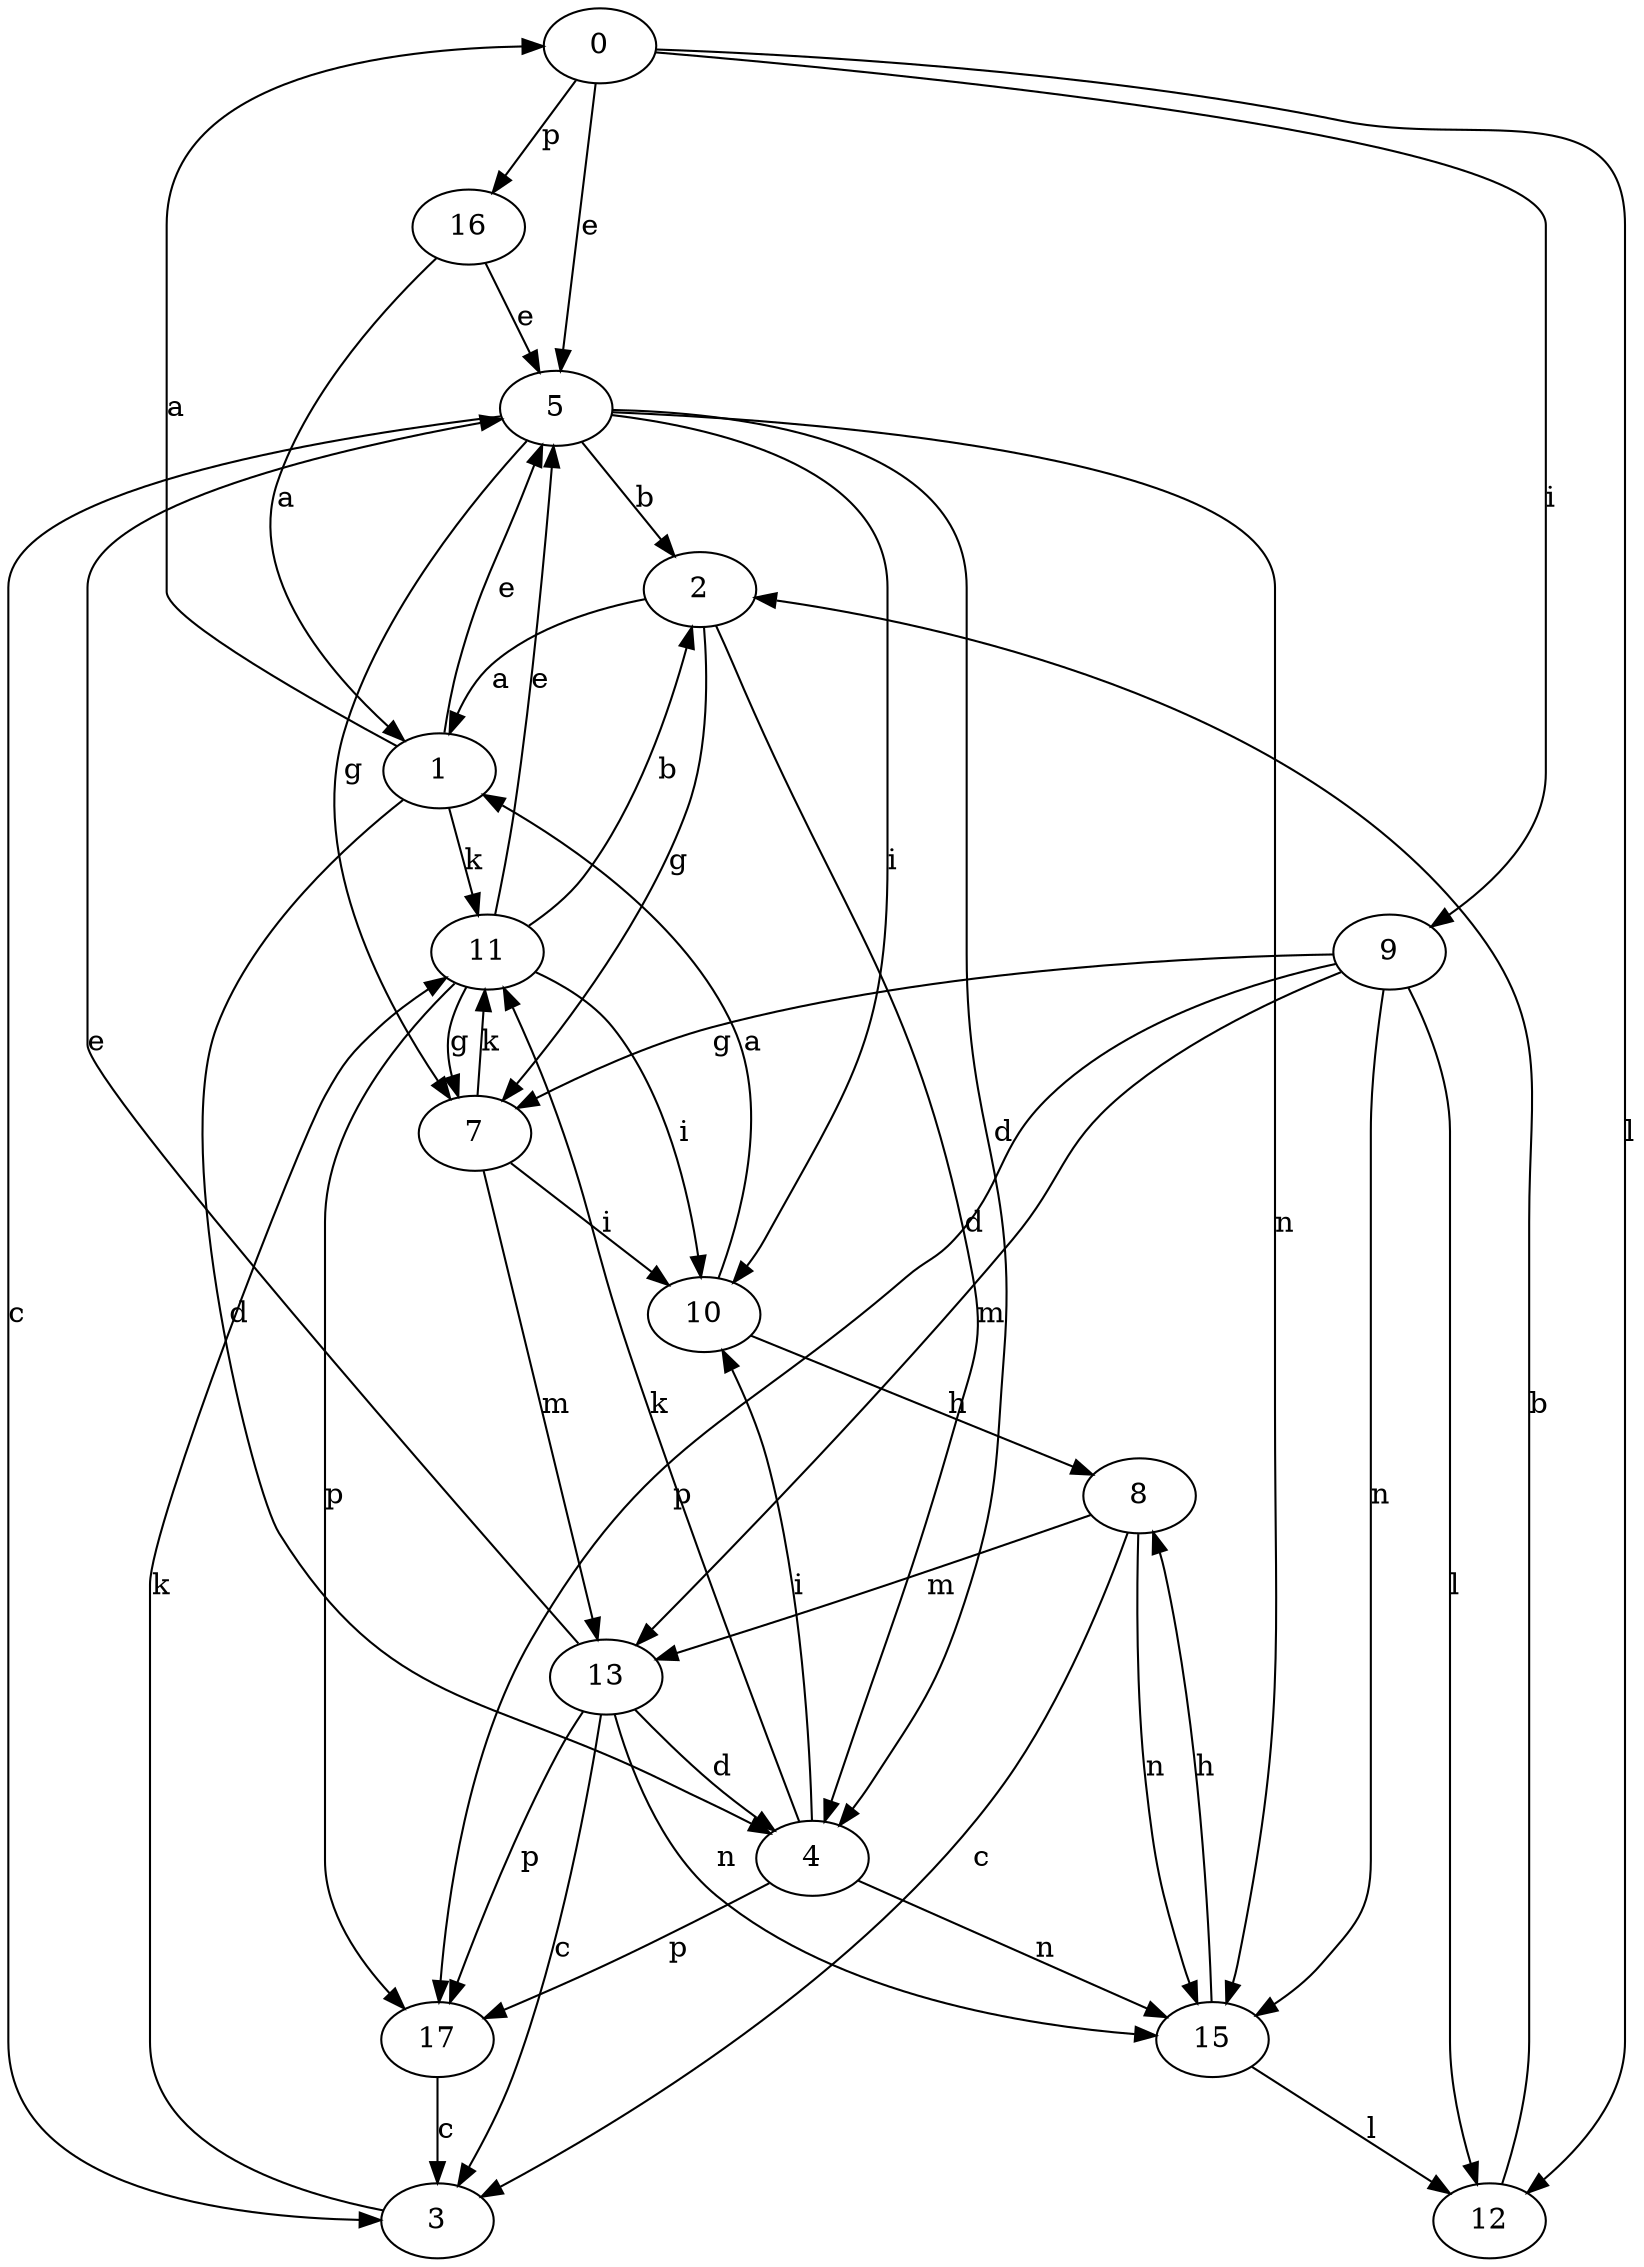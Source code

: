 strict digraph  {
0;
1;
2;
3;
4;
5;
7;
8;
9;
10;
11;
12;
13;
15;
16;
17;
0 -> 5  [label=e];
0 -> 9  [label=i];
0 -> 12  [label=l];
0 -> 16  [label=p];
1 -> 0  [label=a];
1 -> 4  [label=d];
1 -> 5  [label=e];
1 -> 11  [label=k];
2 -> 1  [label=a];
2 -> 4  [label=d];
2 -> 7  [label=g];
3 -> 11  [label=k];
4 -> 10  [label=i];
4 -> 11  [label=k];
4 -> 15  [label=n];
4 -> 17  [label=p];
5 -> 2  [label=b];
5 -> 3  [label=c];
5 -> 4  [label=d];
5 -> 7  [label=g];
5 -> 10  [label=i];
5 -> 15  [label=n];
7 -> 10  [label=i];
7 -> 11  [label=k];
7 -> 13  [label=m];
8 -> 3  [label=c];
8 -> 13  [label=m];
8 -> 15  [label=n];
9 -> 7  [label=g];
9 -> 12  [label=l];
9 -> 13  [label=m];
9 -> 15  [label=n];
9 -> 17  [label=p];
10 -> 1  [label=a];
10 -> 8  [label=h];
11 -> 2  [label=b];
11 -> 5  [label=e];
11 -> 7  [label=g];
11 -> 10  [label=i];
11 -> 17  [label=p];
12 -> 2  [label=b];
13 -> 3  [label=c];
13 -> 4  [label=d];
13 -> 5  [label=e];
13 -> 15  [label=n];
13 -> 17  [label=p];
15 -> 8  [label=h];
15 -> 12  [label=l];
16 -> 1  [label=a];
16 -> 5  [label=e];
17 -> 3  [label=c];
}
